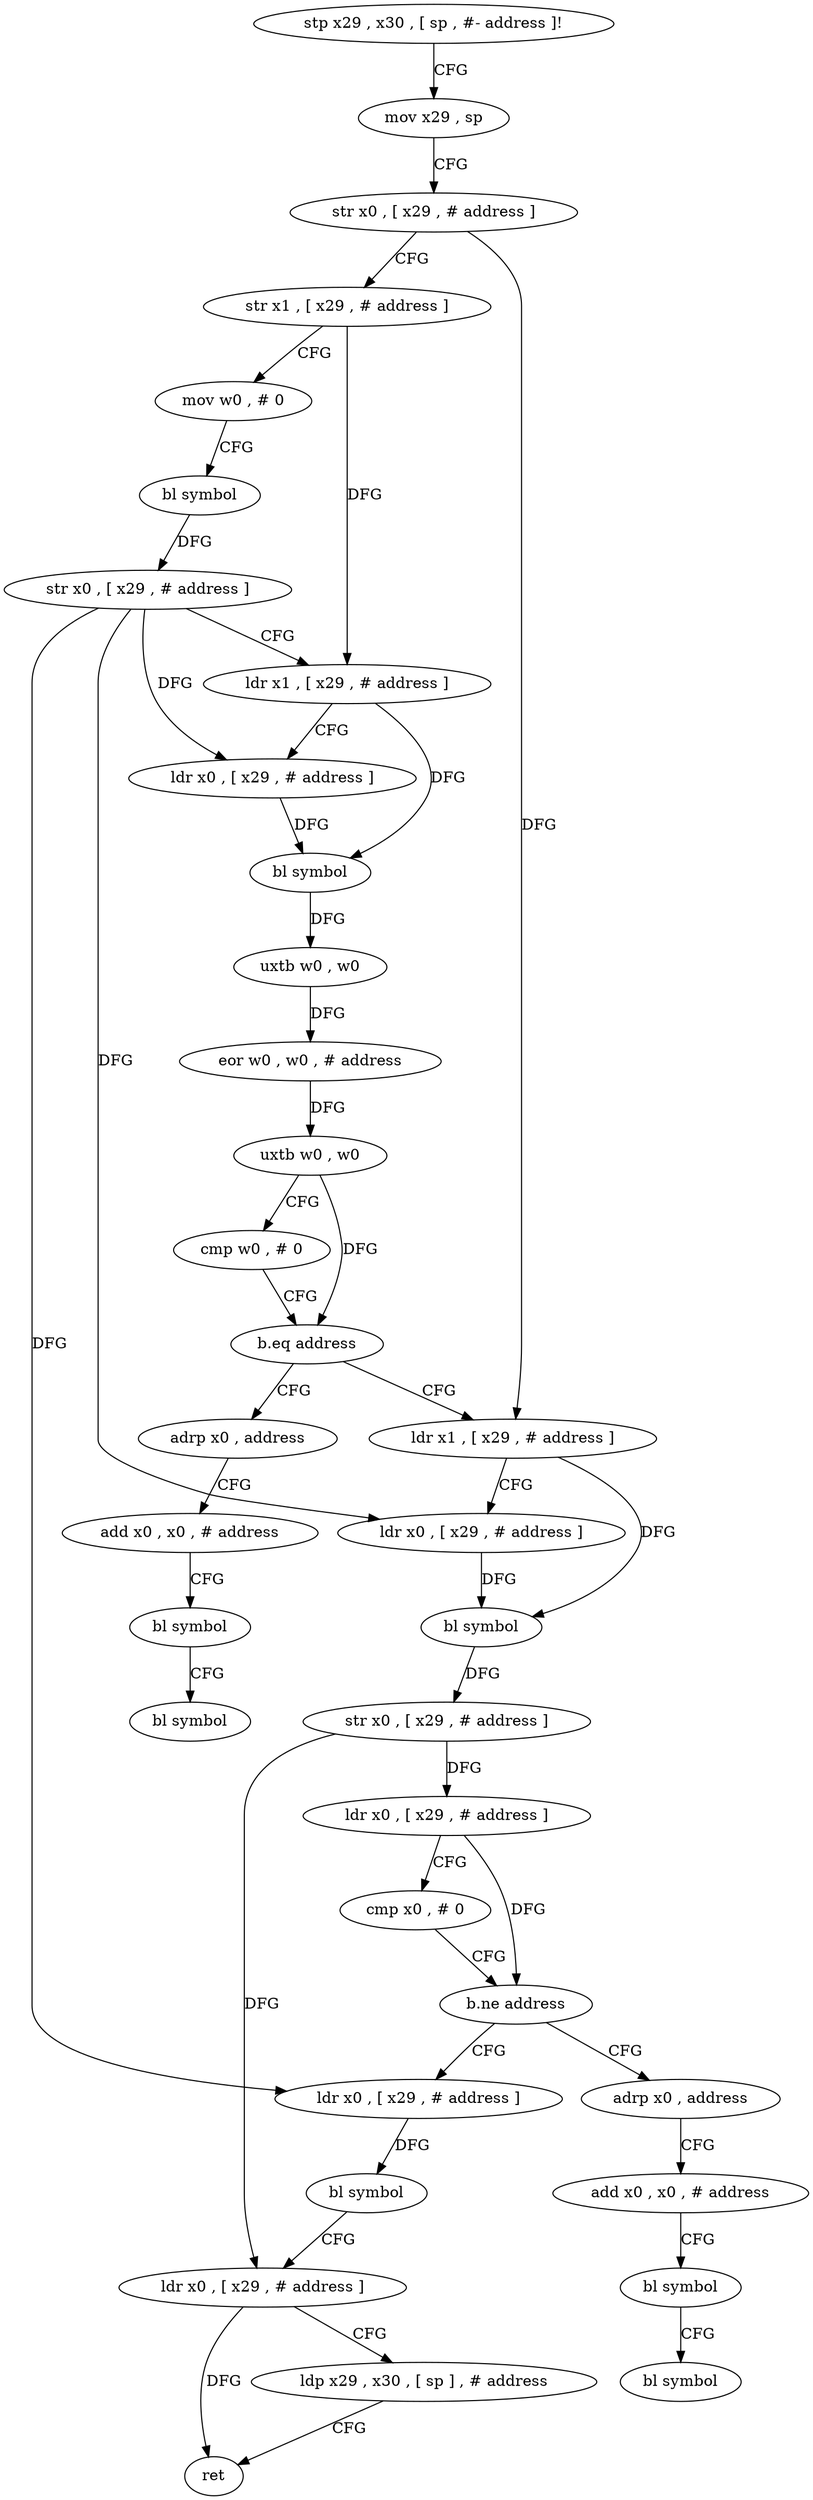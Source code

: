 digraph "func" {
"4219560" [label = "stp x29 , x30 , [ sp , #- address ]!" ]
"4219564" [label = "mov x29 , sp" ]
"4219568" [label = "str x0 , [ x29 , # address ]" ]
"4219572" [label = "str x1 , [ x29 , # address ]" ]
"4219576" [label = "mov w0 , # 0" ]
"4219580" [label = "bl symbol" ]
"4219584" [label = "str x0 , [ x29 , # address ]" ]
"4219588" [label = "ldr x1 , [ x29 , # address ]" ]
"4219592" [label = "ldr x0 , [ x29 , # address ]" ]
"4219596" [label = "bl symbol" ]
"4219600" [label = "uxtb w0 , w0" ]
"4219604" [label = "eor w0 , w0 , # address" ]
"4219608" [label = "uxtb w0 , w0" ]
"4219612" [label = "cmp w0 , # 0" ]
"4219616" [label = "b.eq address" ]
"4219636" [label = "ldr x1 , [ x29 , # address ]" ]
"4219620" [label = "adrp x0 , address" ]
"4219640" [label = "ldr x0 , [ x29 , # address ]" ]
"4219644" [label = "bl symbol" ]
"4219648" [label = "str x0 , [ x29 , # address ]" ]
"4219652" [label = "ldr x0 , [ x29 , # address ]" ]
"4219656" [label = "cmp x0 , # 0" ]
"4219660" [label = "b.ne address" ]
"4219680" [label = "ldr x0 , [ x29 , # address ]" ]
"4219664" [label = "adrp x0 , address" ]
"4219624" [label = "add x0 , x0 , # address" ]
"4219628" [label = "bl symbol" ]
"4219632" [label = "bl symbol" ]
"4219684" [label = "bl symbol" ]
"4219688" [label = "ldr x0 , [ x29 , # address ]" ]
"4219692" [label = "ldp x29 , x30 , [ sp ] , # address" ]
"4219696" [label = "ret" ]
"4219668" [label = "add x0 , x0 , # address" ]
"4219672" [label = "bl symbol" ]
"4219676" [label = "bl symbol" ]
"4219560" -> "4219564" [ label = "CFG" ]
"4219564" -> "4219568" [ label = "CFG" ]
"4219568" -> "4219572" [ label = "CFG" ]
"4219568" -> "4219636" [ label = "DFG" ]
"4219572" -> "4219576" [ label = "CFG" ]
"4219572" -> "4219588" [ label = "DFG" ]
"4219576" -> "4219580" [ label = "CFG" ]
"4219580" -> "4219584" [ label = "DFG" ]
"4219584" -> "4219588" [ label = "CFG" ]
"4219584" -> "4219592" [ label = "DFG" ]
"4219584" -> "4219640" [ label = "DFG" ]
"4219584" -> "4219680" [ label = "DFG" ]
"4219588" -> "4219592" [ label = "CFG" ]
"4219588" -> "4219596" [ label = "DFG" ]
"4219592" -> "4219596" [ label = "DFG" ]
"4219596" -> "4219600" [ label = "DFG" ]
"4219600" -> "4219604" [ label = "DFG" ]
"4219604" -> "4219608" [ label = "DFG" ]
"4219608" -> "4219612" [ label = "CFG" ]
"4219608" -> "4219616" [ label = "DFG" ]
"4219612" -> "4219616" [ label = "CFG" ]
"4219616" -> "4219636" [ label = "CFG" ]
"4219616" -> "4219620" [ label = "CFG" ]
"4219636" -> "4219640" [ label = "CFG" ]
"4219636" -> "4219644" [ label = "DFG" ]
"4219620" -> "4219624" [ label = "CFG" ]
"4219640" -> "4219644" [ label = "DFG" ]
"4219644" -> "4219648" [ label = "DFG" ]
"4219648" -> "4219652" [ label = "DFG" ]
"4219648" -> "4219688" [ label = "DFG" ]
"4219652" -> "4219656" [ label = "CFG" ]
"4219652" -> "4219660" [ label = "DFG" ]
"4219656" -> "4219660" [ label = "CFG" ]
"4219660" -> "4219680" [ label = "CFG" ]
"4219660" -> "4219664" [ label = "CFG" ]
"4219680" -> "4219684" [ label = "DFG" ]
"4219664" -> "4219668" [ label = "CFG" ]
"4219624" -> "4219628" [ label = "CFG" ]
"4219628" -> "4219632" [ label = "CFG" ]
"4219684" -> "4219688" [ label = "CFG" ]
"4219688" -> "4219692" [ label = "CFG" ]
"4219688" -> "4219696" [ label = "DFG" ]
"4219692" -> "4219696" [ label = "CFG" ]
"4219668" -> "4219672" [ label = "CFG" ]
"4219672" -> "4219676" [ label = "CFG" ]
}
